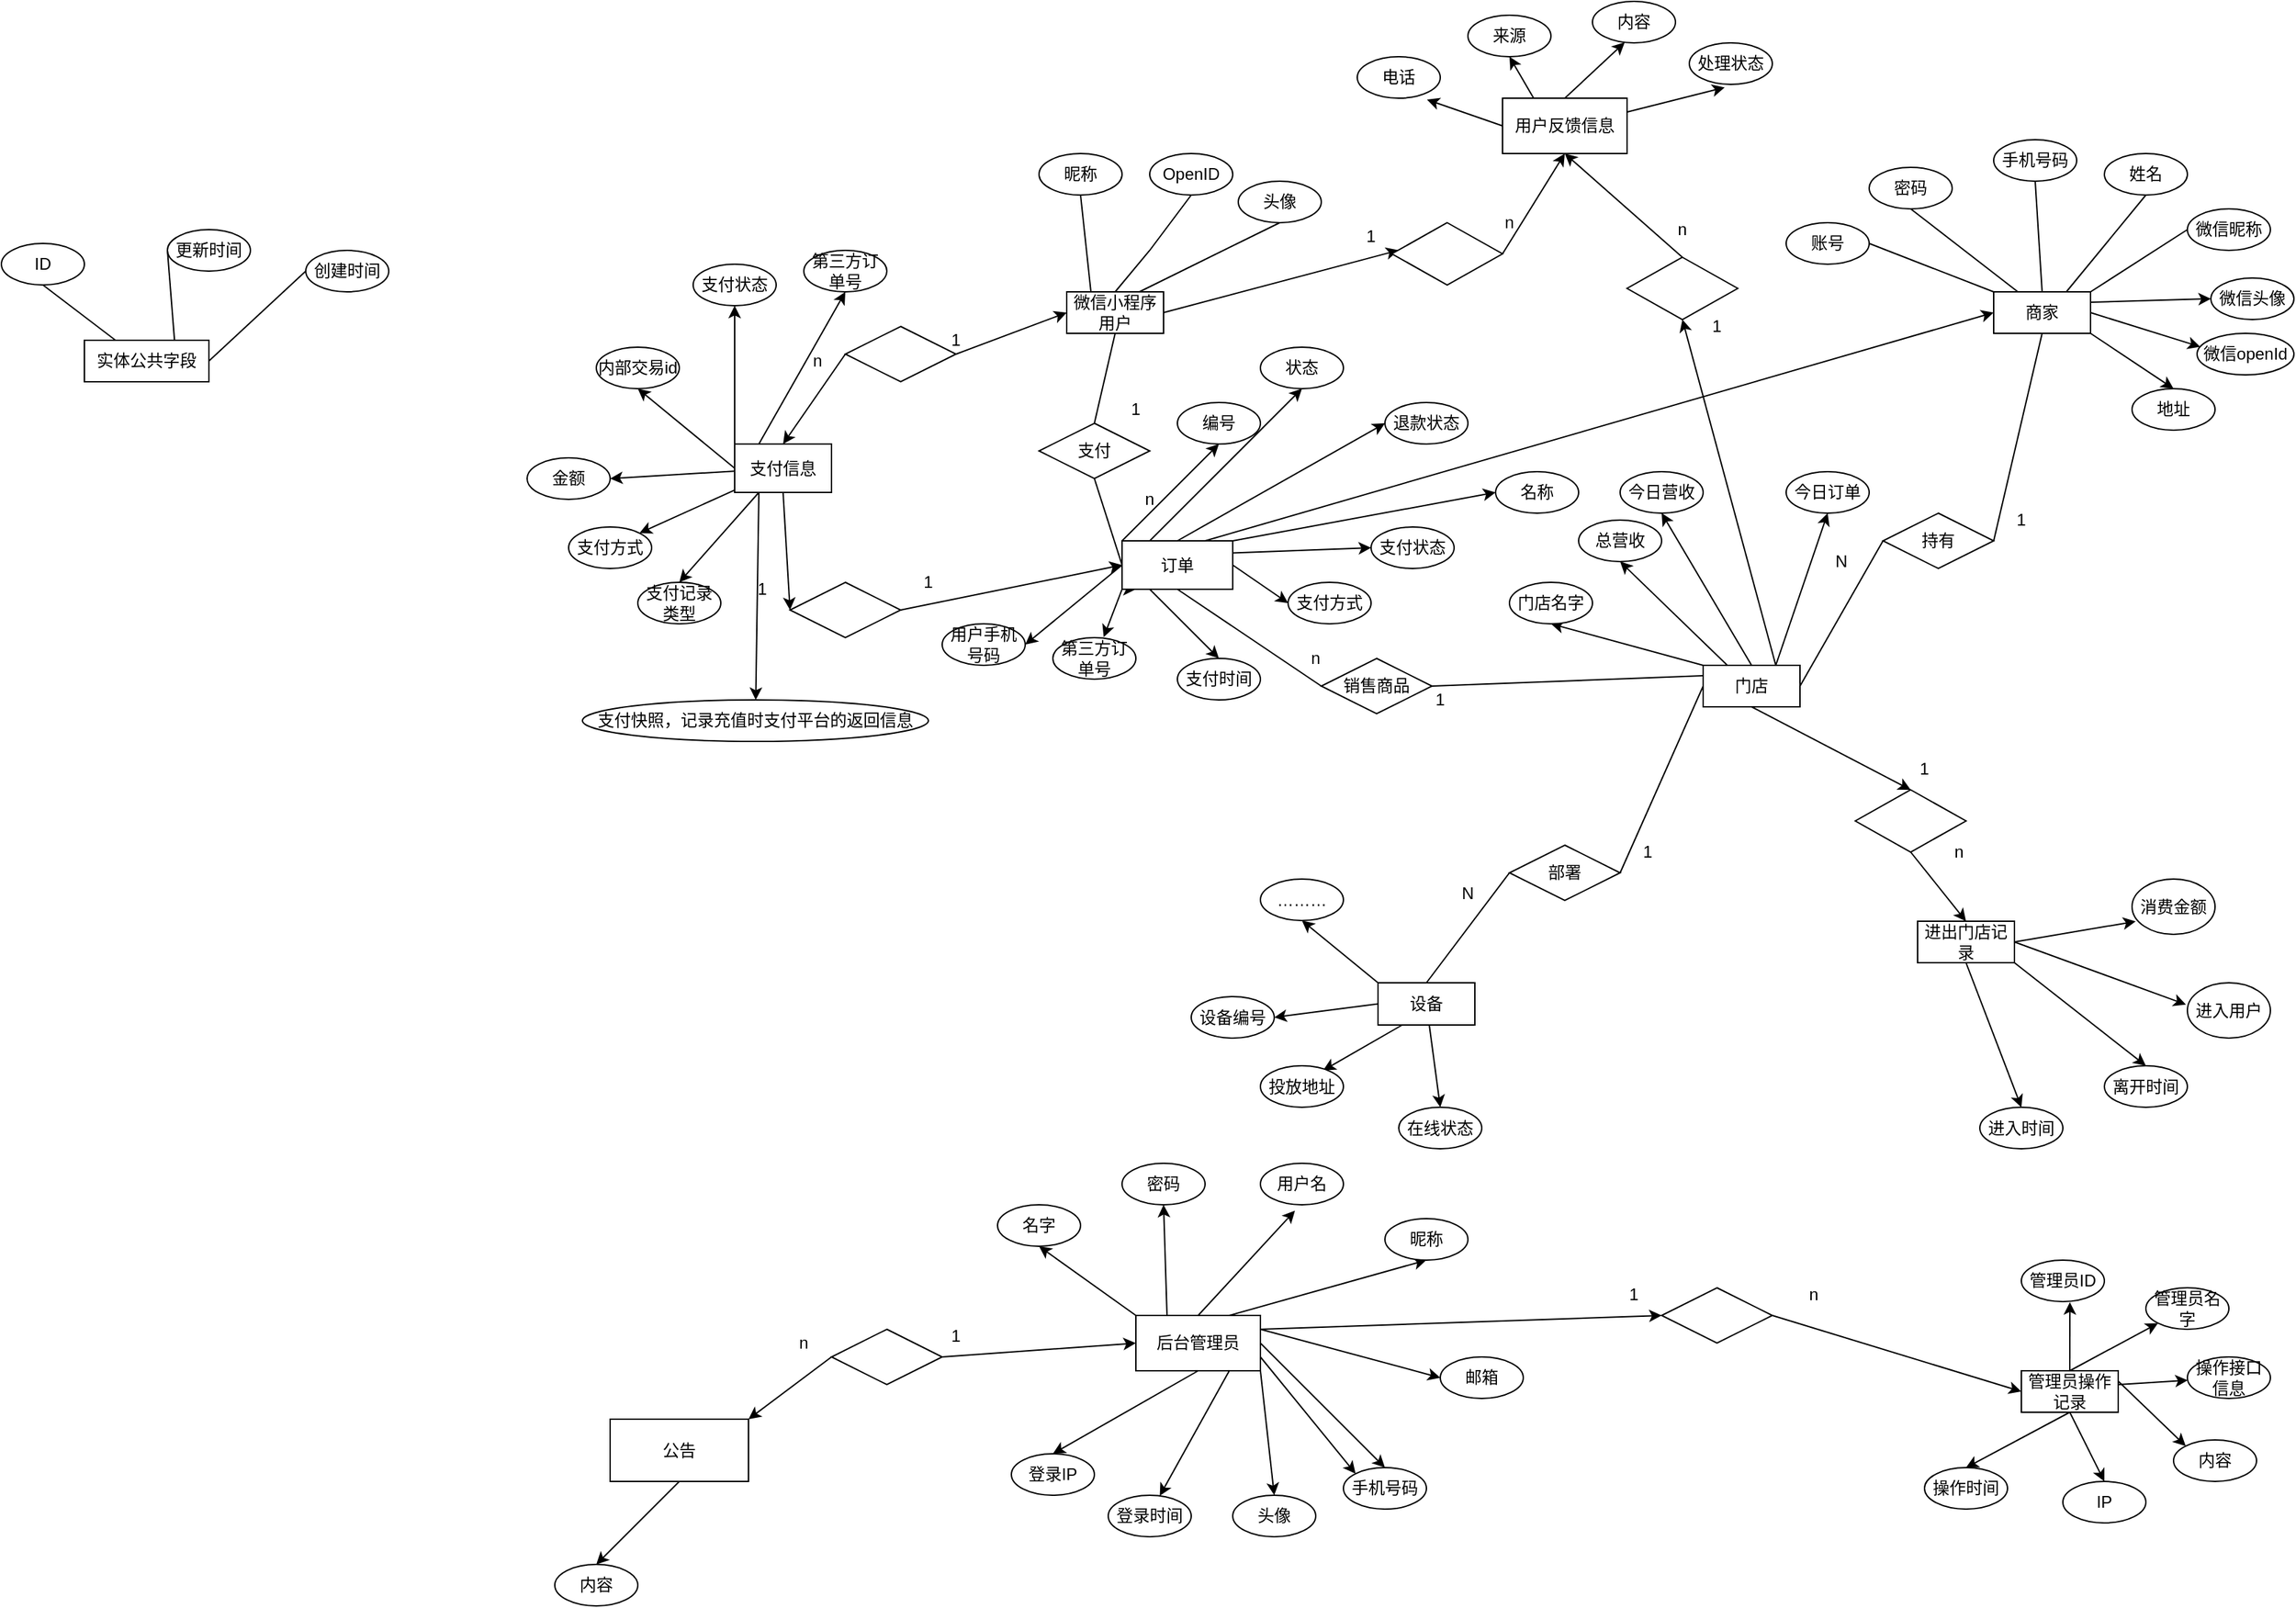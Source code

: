 <mxfile version="20.8.16" type="github">
  <diagram name="第 1 页" id="A3p9L7lCMfjLEqMclQ3G">
    <mxGraphModel dx="2345" dy="1843" grid="1" gridSize="10" guides="1" tooltips="1" connect="1" arrows="1" fold="1" page="1" pageScale="1" pageWidth="827" pageHeight="1169" math="0" shadow="0">
      <root>
        <mxCell id="0" />
        <mxCell id="1" parent="0" />
        <mxCell id="B8yuCN5iTN1aVtVMiVQH-227" style="edgeStyle=none;rounded=0;orthogonalLoop=1;jettySize=auto;html=1;exitX=1;exitY=0.5;exitDx=0;exitDy=0;entryX=0.061;entryY=0.443;entryDx=0;entryDy=0;entryPerimeter=0;" edge="1" parent="1" source="B8yuCN5iTN1aVtVMiVQH-1" target="B8yuCN5iTN1aVtVMiVQH-226">
          <mxGeometry relative="1" as="geometry" />
        </mxCell>
        <mxCell id="B8yuCN5iTN1aVtVMiVQH-1" value="微信小程序用户" style="rounded=0;whiteSpace=wrap;html=1;" vertex="1" parent="1">
          <mxGeometry y="130" width="70" height="30" as="geometry" />
        </mxCell>
        <mxCell id="B8yuCN5iTN1aVtVMiVQH-80" style="edgeStyle=none;rounded=0;orthogonalLoop=1;jettySize=auto;html=1;exitX=1;exitY=0.25;exitDx=0;exitDy=0;entryX=0;entryY=0.5;entryDx=0;entryDy=0;" edge="1" parent="1" source="B8yuCN5iTN1aVtVMiVQH-3" target="B8yuCN5iTN1aVtVMiVQH-75">
          <mxGeometry relative="1" as="geometry" />
        </mxCell>
        <mxCell id="B8yuCN5iTN1aVtVMiVQH-81" style="edgeStyle=none;rounded=0;orthogonalLoop=1;jettySize=auto;html=1;exitX=1;exitY=0.5;exitDx=0;exitDy=0;entryX=0.033;entryY=0.323;entryDx=0;entryDy=0;entryPerimeter=0;" edge="1" parent="1" source="B8yuCN5iTN1aVtVMiVQH-3" target="B8yuCN5iTN1aVtVMiVQH-76">
          <mxGeometry relative="1" as="geometry" />
        </mxCell>
        <mxCell id="B8yuCN5iTN1aVtVMiVQH-82" style="edgeStyle=none;rounded=0;orthogonalLoop=1;jettySize=auto;html=1;exitX=1;exitY=1;exitDx=0;exitDy=0;entryX=0.5;entryY=0;entryDx=0;entryDy=0;" edge="1" parent="1" source="B8yuCN5iTN1aVtVMiVQH-3" target="B8yuCN5iTN1aVtVMiVQH-77">
          <mxGeometry relative="1" as="geometry" />
        </mxCell>
        <mxCell id="B8yuCN5iTN1aVtVMiVQH-3" value="商家" style="rounded=0;whiteSpace=wrap;html=1;" vertex="1" parent="1">
          <mxGeometry x="670" y="130" width="70" height="30" as="geometry" />
        </mxCell>
        <mxCell id="B8yuCN5iTN1aVtVMiVQH-83" style="edgeStyle=none;rounded=0;orthogonalLoop=1;jettySize=auto;html=1;exitX=0;exitY=0;exitDx=0;exitDy=0;entryX=0.5;entryY=1;entryDx=0;entryDy=0;" edge="1" parent="1" source="B8yuCN5iTN1aVtVMiVQH-4" target="B8yuCN5iTN1aVtVMiVQH-84">
          <mxGeometry relative="1" as="geometry">
            <mxPoint x="370" y="370" as="targetPoint" />
          </mxGeometry>
        </mxCell>
        <mxCell id="B8yuCN5iTN1aVtVMiVQH-85" style="edgeStyle=none;rounded=0;orthogonalLoop=1;jettySize=auto;html=1;exitX=0.25;exitY=0;exitDx=0;exitDy=0;entryX=0.5;entryY=1;entryDx=0;entryDy=0;" edge="1" parent="1" source="B8yuCN5iTN1aVtVMiVQH-4" target="B8yuCN5iTN1aVtVMiVQH-86">
          <mxGeometry relative="1" as="geometry">
            <mxPoint x="430" y="340" as="targetPoint" />
          </mxGeometry>
        </mxCell>
        <mxCell id="B8yuCN5iTN1aVtVMiVQH-88" style="edgeStyle=none;rounded=0;orthogonalLoop=1;jettySize=auto;html=1;exitX=0.5;exitY=0;exitDx=0;exitDy=0;entryX=0.5;entryY=1;entryDx=0;entryDy=0;" edge="1" parent="1" source="B8yuCN5iTN1aVtVMiVQH-4" target="B8yuCN5iTN1aVtVMiVQH-87">
          <mxGeometry relative="1" as="geometry" />
        </mxCell>
        <mxCell id="B8yuCN5iTN1aVtVMiVQH-90" style="edgeStyle=none;rounded=0;orthogonalLoop=1;jettySize=auto;html=1;exitX=0.75;exitY=0;exitDx=0;exitDy=0;entryX=0.5;entryY=1;entryDx=0;entryDy=0;" edge="1" parent="1" source="B8yuCN5iTN1aVtVMiVQH-4" target="B8yuCN5iTN1aVtVMiVQH-89">
          <mxGeometry relative="1" as="geometry" />
        </mxCell>
        <mxCell id="B8yuCN5iTN1aVtVMiVQH-215" style="edgeStyle=none;rounded=0;orthogonalLoop=1;jettySize=auto;html=1;exitX=0.5;exitY=1;exitDx=0;exitDy=0;entryX=0.5;entryY=0;entryDx=0;entryDy=0;" edge="1" parent="1" source="B8yuCN5iTN1aVtVMiVQH-4" target="B8yuCN5iTN1aVtVMiVQH-214">
          <mxGeometry relative="1" as="geometry" />
        </mxCell>
        <mxCell id="B8yuCN5iTN1aVtVMiVQH-231" style="edgeStyle=none;rounded=0;orthogonalLoop=1;jettySize=auto;html=1;exitX=0.75;exitY=0;exitDx=0;exitDy=0;entryX=0.5;entryY=1;entryDx=0;entryDy=0;" edge="1" parent="1" source="B8yuCN5iTN1aVtVMiVQH-4" target="B8yuCN5iTN1aVtVMiVQH-230">
          <mxGeometry relative="1" as="geometry" />
        </mxCell>
        <mxCell id="B8yuCN5iTN1aVtVMiVQH-4" value="门店" style="rounded=0;whiteSpace=wrap;html=1;" vertex="1" parent="1">
          <mxGeometry x="460" y="400" width="70" height="30" as="geometry" />
        </mxCell>
        <mxCell id="B8yuCN5iTN1aVtVMiVQH-7" value="持有" style="rhombus;whiteSpace=wrap;html=1;" vertex="1" parent="1">
          <mxGeometry x="590" y="290" width="80" height="40" as="geometry" />
        </mxCell>
        <mxCell id="B8yuCN5iTN1aVtVMiVQH-20" value="" style="endArrow=none;html=1;rounded=0;entryX=0.5;entryY=1;entryDx=0;entryDy=0;exitX=1;exitY=0.5;exitDx=0;exitDy=0;" edge="1" parent="1" source="B8yuCN5iTN1aVtVMiVQH-7" target="B8yuCN5iTN1aVtVMiVQH-3">
          <mxGeometry width="50" height="50" relative="1" as="geometry">
            <mxPoint x="380" y="230" as="sourcePoint" />
            <mxPoint x="430" y="180" as="targetPoint" />
          </mxGeometry>
        </mxCell>
        <mxCell id="B8yuCN5iTN1aVtVMiVQH-21" value="" style="endArrow=none;html=1;rounded=0;entryX=0;entryY=0.5;entryDx=0;entryDy=0;exitX=1;exitY=0.5;exitDx=0;exitDy=0;" edge="1" parent="1" source="B8yuCN5iTN1aVtVMiVQH-4" target="B8yuCN5iTN1aVtVMiVQH-7">
          <mxGeometry width="50" height="50" relative="1" as="geometry">
            <mxPoint x="380" y="440" as="sourcePoint" />
            <mxPoint x="430" y="390" as="targetPoint" />
          </mxGeometry>
        </mxCell>
        <mxCell id="B8yuCN5iTN1aVtVMiVQH-22" value="1" style="text;html=1;strokeColor=none;fillColor=none;align=center;verticalAlign=middle;whiteSpace=wrap;rounded=0;" vertex="1" parent="1">
          <mxGeometry x="670" y="280" width="40" height="30" as="geometry" />
        </mxCell>
        <mxCell id="B8yuCN5iTN1aVtVMiVQH-23" value="N" style="text;html=1;strokeColor=none;fillColor=none;align=center;verticalAlign=middle;whiteSpace=wrap;rounded=0;" vertex="1" parent="1">
          <mxGeometry x="530" y="310" width="60" height="30" as="geometry" />
        </mxCell>
        <mxCell id="B8yuCN5iTN1aVtVMiVQH-98" style="edgeStyle=none;rounded=0;orthogonalLoop=1;jettySize=auto;html=1;exitX=0;exitY=0;exitDx=0;exitDy=0;entryX=0.5;entryY=1;entryDx=0;entryDy=0;" edge="1" parent="1" source="B8yuCN5iTN1aVtVMiVQH-25" target="B8yuCN5iTN1aVtVMiVQH-99">
          <mxGeometry relative="1" as="geometry">
            <mxPoint x="170.0" y="580" as="targetPoint" />
          </mxGeometry>
        </mxCell>
        <mxCell id="B8yuCN5iTN1aVtVMiVQH-257" style="edgeStyle=none;rounded=0;orthogonalLoop=1;jettySize=auto;html=1;exitX=0;exitY=0.5;exitDx=0;exitDy=0;entryX=1;entryY=0.5;entryDx=0;entryDy=0;" edge="1" parent="1" source="B8yuCN5iTN1aVtVMiVQH-25" target="B8yuCN5iTN1aVtVMiVQH-254">
          <mxGeometry relative="1" as="geometry" />
        </mxCell>
        <mxCell id="B8yuCN5iTN1aVtVMiVQH-258" style="edgeStyle=none;rounded=0;orthogonalLoop=1;jettySize=auto;html=1;exitX=0.25;exitY=1;exitDx=0;exitDy=0;entryX=0.756;entryY=0.111;entryDx=0;entryDy=0;entryPerimeter=0;" edge="1" parent="1" source="B8yuCN5iTN1aVtVMiVQH-25" target="B8yuCN5iTN1aVtVMiVQH-255">
          <mxGeometry relative="1" as="geometry" />
        </mxCell>
        <mxCell id="B8yuCN5iTN1aVtVMiVQH-259" style="edgeStyle=none;rounded=0;orthogonalLoop=1;jettySize=auto;html=1;entryX=0.5;entryY=0;entryDx=0;entryDy=0;" edge="1" parent="1" source="B8yuCN5iTN1aVtVMiVQH-25" target="B8yuCN5iTN1aVtVMiVQH-256">
          <mxGeometry relative="1" as="geometry" />
        </mxCell>
        <mxCell id="B8yuCN5iTN1aVtVMiVQH-25" value="设备" style="rounded=0;whiteSpace=wrap;html=1;" vertex="1" parent="1">
          <mxGeometry x="225" y="629.5" width="70" height="30.5" as="geometry" />
        </mxCell>
        <mxCell id="B8yuCN5iTN1aVtVMiVQH-26" value="" style="endArrow=none;html=1;rounded=0;exitX=0.5;exitY=0;exitDx=0;exitDy=0;entryX=0;entryY=0.5;entryDx=0;entryDy=0;" edge="1" parent="1" source="B8yuCN5iTN1aVtVMiVQH-25" target="B8yuCN5iTN1aVtVMiVQH-27">
          <mxGeometry width="50" height="50" relative="1" as="geometry">
            <mxPoint x="450" y="540" as="sourcePoint" />
            <mxPoint x="390" y="530" as="targetPoint" />
          </mxGeometry>
        </mxCell>
        <mxCell id="B8yuCN5iTN1aVtVMiVQH-27" value="部署" style="rhombus;whiteSpace=wrap;html=1;" vertex="1" parent="1">
          <mxGeometry x="320" y="530" width="80" height="40" as="geometry" />
        </mxCell>
        <mxCell id="B8yuCN5iTN1aVtVMiVQH-29" value="" style="endArrow=none;html=1;rounded=0;entryX=0;entryY=0.5;entryDx=0;entryDy=0;exitX=1;exitY=0.5;exitDx=0;exitDy=0;" edge="1" parent="1" source="B8yuCN5iTN1aVtVMiVQH-27" target="B8yuCN5iTN1aVtVMiVQH-4">
          <mxGeometry width="50" height="50" relative="1" as="geometry">
            <mxPoint x="500" y="550" as="sourcePoint" />
            <mxPoint x="500" y="490" as="targetPoint" />
          </mxGeometry>
        </mxCell>
        <mxCell id="B8yuCN5iTN1aVtVMiVQH-30" value="1" style="text;html=1;strokeColor=none;fillColor=none;align=center;verticalAlign=middle;whiteSpace=wrap;rounded=0;" vertex="1" parent="1">
          <mxGeometry x="390" y="520" width="60" height="30" as="geometry" />
        </mxCell>
        <mxCell id="B8yuCN5iTN1aVtVMiVQH-31" value="N" style="text;html=1;strokeColor=none;fillColor=none;align=center;verticalAlign=middle;whiteSpace=wrap;rounded=0;" vertex="1" parent="1">
          <mxGeometry x="260" y="550" width="60" height="30" as="geometry" />
        </mxCell>
        <mxCell id="B8yuCN5iTN1aVtVMiVQH-32" value="ID" style="ellipse;whiteSpace=wrap;html=1;" vertex="1" parent="1">
          <mxGeometry x="-770" y="95" width="60" height="30" as="geometry" />
        </mxCell>
        <mxCell id="B8yuCN5iTN1aVtVMiVQH-33" style="edgeStyle=none;rounded=0;orthogonalLoop=1;jettySize=auto;html=1;entryX=0.5;entryY=1;entryDx=0;entryDy=0;" edge="1" parent="1" source="B8yuCN5iTN1aVtVMiVQH-32" target="B8yuCN5iTN1aVtVMiVQH-32">
          <mxGeometry relative="1" as="geometry" />
        </mxCell>
        <mxCell id="B8yuCN5iTN1aVtVMiVQH-34" value="" style="endArrow=none;html=1;rounded=0;exitX=0.5;exitY=1;exitDx=0;exitDy=0;entryX=0.25;entryY=0;entryDx=0;entryDy=0;" edge="1" parent="1" source="B8yuCN5iTN1aVtVMiVQH-32" target="B8yuCN5iTN1aVtVMiVQH-78">
          <mxGeometry width="50" height="50" relative="1" as="geometry">
            <mxPoint x="-20" y="185" as="sourcePoint" />
            <mxPoint x="30" y="135" as="targetPoint" />
          </mxGeometry>
        </mxCell>
        <mxCell id="B8yuCN5iTN1aVtVMiVQH-35" value="昵称" style="ellipse;whiteSpace=wrap;html=1;" vertex="1" parent="1">
          <mxGeometry x="-20" y="30" width="60" height="30" as="geometry" />
        </mxCell>
        <mxCell id="B8yuCN5iTN1aVtVMiVQH-36" value="" style="endArrow=none;html=1;rounded=0;exitX=0.25;exitY=0;exitDx=0;exitDy=0;" edge="1" parent="1" source="B8yuCN5iTN1aVtVMiVQH-1">
          <mxGeometry width="50" height="50" relative="1" as="geometry">
            <mxPoint x="-40" y="110" as="sourcePoint" />
            <mxPoint x="10" y="60" as="targetPoint" />
          </mxGeometry>
        </mxCell>
        <mxCell id="B8yuCN5iTN1aVtVMiVQH-37" value="OpenID" style="ellipse;whiteSpace=wrap;html=1;" vertex="1" parent="1">
          <mxGeometry x="60" y="30" width="60" height="30" as="geometry" />
        </mxCell>
        <mxCell id="B8yuCN5iTN1aVtVMiVQH-39" value="" style="endArrow=none;html=1;rounded=0;exitX=0.5;exitY=0;exitDx=0;exitDy=0;entryX=0.5;entryY=1;entryDx=0;entryDy=0;" edge="1" parent="1" source="B8yuCN5iTN1aVtVMiVQH-1" target="B8yuCN5iTN1aVtVMiVQH-37">
          <mxGeometry width="50" height="50" relative="1" as="geometry">
            <mxPoint x="37.5" y="150" as="sourcePoint" />
            <mxPoint x="30" y="80" as="targetPoint" />
            <Array as="points">
              <mxPoint x="60" y="100" />
            </Array>
          </mxGeometry>
        </mxCell>
        <mxCell id="B8yuCN5iTN1aVtVMiVQH-41" value="头像" style="ellipse;whiteSpace=wrap;html=1;" vertex="1" parent="1">
          <mxGeometry x="124" y="50" width="60" height="30" as="geometry" />
        </mxCell>
        <mxCell id="B8yuCN5iTN1aVtVMiVQH-42" value="" style="endArrow=none;html=1;rounded=0;exitX=0.75;exitY=0;exitDx=0;exitDy=0;entryX=0.5;entryY=1;entryDx=0;entryDy=0;" edge="1" parent="1" source="B8yuCN5iTN1aVtVMiVQH-1" target="B8yuCN5iTN1aVtVMiVQH-41">
          <mxGeometry width="50" height="50" relative="1" as="geometry">
            <mxPoint x="220" y="130" as="sourcePoint" />
            <mxPoint x="270" y="80" as="targetPoint" />
          </mxGeometry>
        </mxCell>
        <mxCell id="B8yuCN5iTN1aVtVMiVQH-45" value="创建时间" style="ellipse;whiteSpace=wrap;html=1;" vertex="1" parent="1">
          <mxGeometry x="-550" y="100" width="60" height="30" as="geometry" />
        </mxCell>
        <mxCell id="B8yuCN5iTN1aVtVMiVQH-46" value="" style="endArrow=none;html=1;rounded=0;exitX=1;exitY=0.5;exitDx=0;exitDy=0;entryX=0;entryY=0.5;entryDx=0;entryDy=0;" edge="1" parent="1" source="B8yuCN5iTN1aVtVMiVQH-78" target="B8yuCN5iTN1aVtVMiVQH-45">
          <mxGeometry width="50" height="50" relative="1" as="geometry">
            <mxPoint x="250" y="70" as="sourcePoint" />
            <mxPoint x="300" y="20" as="targetPoint" />
          </mxGeometry>
        </mxCell>
        <mxCell id="B8yuCN5iTN1aVtVMiVQH-48" value="更新时间" style="ellipse;whiteSpace=wrap;html=1;" vertex="1" parent="1">
          <mxGeometry x="-650" y="85" width="60" height="30" as="geometry" />
        </mxCell>
        <mxCell id="B8yuCN5iTN1aVtVMiVQH-49" value="" style="endArrow=none;html=1;rounded=0;exitX=0;exitY=0.5;exitDx=0;exitDy=0;entryX=0.75;entryY=1;entryDx=0;entryDy=0;" edge="1" parent="1" source="B8yuCN5iTN1aVtVMiVQH-48" target="B8yuCN5iTN1aVtVMiVQH-78">
          <mxGeometry width="50" height="50" relative="1" as="geometry">
            <mxPoint x="-230" y="215" as="sourcePoint" />
            <mxPoint x="-180" y="165" as="targetPoint" />
          </mxGeometry>
        </mxCell>
        <mxCell id="B8yuCN5iTN1aVtVMiVQH-61" value="账号" style="ellipse;whiteSpace=wrap;html=1;" vertex="1" parent="1">
          <mxGeometry x="520" y="80" width="60" height="30" as="geometry" />
        </mxCell>
        <mxCell id="B8yuCN5iTN1aVtVMiVQH-63" value="" style="endArrow=none;html=1;rounded=0;exitX=1;exitY=0.5;exitDx=0;exitDy=0;entryX=0;entryY=0;entryDx=0;entryDy=0;" edge="1" parent="1" source="B8yuCN5iTN1aVtVMiVQH-61" target="B8yuCN5iTN1aVtVMiVQH-3">
          <mxGeometry width="50" height="50" relative="1" as="geometry">
            <mxPoint x="600" y="100" as="sourcePoint" />
            <mxPoint x="650" y="50" as="targetPoint" />
          </mxGeometry>
        </mxCell>
        <mxCell id="B8yuCN5iTN1aVtVMiVQH-64" value="密码" style="ellipse;whiteSpace=wrap;html=1;" vertex="1" parent="1">
          <mxGeometry x="580" y="40" width="60" height="30" as="geometry" />
        </mxCell>
        <mxCell id="B8yuCN5iTN1aVtVMiVQH-65" value="" style="endArrow=none;html=1;rounded=0;entryX=0.25;entryY=0;entryDx=0;entryDy=0;exitX=0.5;exitY=1;exitDx=0;exitDy=0;" edge="1" parent="1" source="B8yuCN5iTN1aVtVMiVQH-64" target="B8yuCN5iTN1aVtVMiVQH-3">
          <mxGeometry width="50" height="50" relative="1" as="geometry">
            <mxPoint x="630" y="80" as="sourcePoint" />
            <mxPoint x="680" y="20" as="targetPoint" />
          </mxGeometry>
        </mxCell>
        <mxCell id="B8yuCN5iTN1aVtVMiVQH-70" value="手机号码" style="ellipse;whiteSpace=wrap;html=1;" vertex="1" parent="1">
          <mxGeometry x="670" y="20" width="60" height="30" as="geometry" />
        </mxCell>
        <mxCell id="B8yuCN5iTN1aVtVMiVQH-71" value="" style="endArrow=none;html=1;rounded=0;exitX=0.5;exitY=0;exitDx=0;exitDy=0;entryX=0.5;entryY=1;entryDx=0;entryDy=0;" edge="1" parent="1" source="B8yuCN5iTN1aVtVMiVQH-3" target="B8yuCN5iTN1aVtVMiVQH-70">
          <mxGeometry width="50" height="50" relative="1" as="geometry">
            <mxPoint x="650" y="100" as="sourcePoint" />
            <mxPoint x="680" y="60" as="targetPoint" />
          </mxGeometry>
        </mxCell>
        <mxCell id="B8yuCN5iTN1aVtVMiVQH-72" value="姓名" style="ellipse;whiteSpace=wrap;html=1;" vertex="1" parent="1">
          <mxGeometry x="750" y="30" width="60" height="30" as="geometry" />
        </mxCell>
        <mxCell id="B8yuCN5iTN1aVtVMiVQH-73" value="" style="endArrow=none;html=1;rounded=0;exitX=0.75;exitY=0;exitDx=0;exitDy=0;entryX=0.5;entryY=1;entryDx=0;entryDy=0;" edge="1" parent="1" source="B8yuCN5iTN1aVtVMiVQH-3" target="B8yuCN5iTN1aVtVMiVQH-72">
          <mxGeometry width="50" height="50" relative="1" as="geometry">
            <mxPoint x="760" y="140" as="sourcePoint" />
            <mxPoint x="810" y="90" as="targetPoint" />
          </mxGeometry>
        </mxCell>
        <mxCell id="B8yuCN5iTN1aVtVMiVQH-74" value="微信昵称" style="ellipse;whiteSpace=wrap;html=1;" vertex="1" parent="1">
          <mxGeometry x="810" y="70" width="60" height="30" as="geometry" />
        </mxCell>
        <mxCell id="B8yuCN5iTN1aVtVMiVQH-75" value="微信头像" style="ellipse;whiteSpace=wrap;html=1;" vertex="1" parent="1">
          <mxGeometry x="827" y="120" width="60" height="30" as="geometry" />
        </mxCell>
        <mxCell id="B8yuCN5iTN1aVtVMiVQH-76" value="微信openId" style="ellipse;whiteSpace=wrap;html=1;" vertex="1" parent="1">
          <mxGeometry x="817" y="160" width="70" height="30" as="geometry" />
        </mxCell>
        <mxCell id="B8yuCN5iTN1aVtVMiVQH-77" value="地址" style="ellipse;whiteSpace=wrap;html=1;" vertex="1" parent="1">
          <mxGeometry x="770" y="200" width="60" height="30" as="geometry" />
        </mxCell>
        <mxCell id="B8yuCN5iTN1aVtVMiVQH-78" value="实体公共字段" style="rounded=0;whiteSpace=wrap;html=1;" vertex="1" parent="1">
          <mxGeometry x="-710" y="165" width="90" height="30" as="geometry" />
        </mxCell>
        <mxCell id="B8yuCN5iTN1aVtVMiVQH-79" value="" style="endArrow=none;html=1;rounded=0;exitX=1;exitY=0;exitDx=0;exitDy=0;entryX=0;entryY=0.5;entryDx=0;entryDy=0;" edge="1" parent="1" source="B8yuCN5iTN1aVtVMiVQH-3" target="B8yuCN5iTN1aVtVMiVQH-74">
          <mxGeometry width="50" height="50" relative="1" as="geometry">
            <mxPoint x="760" y="160" as="sourcePoint" />
            <mxPoint x="810" y="110" as="targetPoint" />
          </mxGeometry>
        </mxCell>
        <mxCell id="B8yuCN5iTN1aVtVMiVQH-84" value="门店名字" style="ellipse;whiteSpace=wrap;html=1;" vertex="1" parent="1">
          <mxGeometry x="320" y="340" width="60" height="30" as="geometry" />
        </mxCell>
        <mxCell id="B8yuCN5iTN1aVtVMiVQH-86" value="总营收" style="ellipse;whiteSpace=wrap;html=1;" vertex="1" parent="1">
          <mxGeometry x="370" y="295" width="60" height="30" as="geometry" />
        </mxCell>
        <mxCell id="B8yuCN5iTN1aVtVMiVQH-87" value="今日营收" style="ellipse;whiteSpace=wrap;html=1;" vertex="1" parent="1">
          <mxGeometry x="400" y="260" width="60" height="30" as="geometry" />
        </mxCell>
        <mxCell id="B8yuCN5iTN1aVtVMiVQH-89" value="今日订单" style="ellipse;whiteSpace=wrap;html=1;" vertex="1" parent="1">
          <mxGeometry x="520" y="260" width="60" height="30" as="geometry" />
        </mxCell>
        <mxCell id="B8yuCN5iTN1aVtVMiVQH-99" value="………" style="ellipse;whiteSpace=wrap;html=1;" vertex="1" parent="1">
          <mxGeometry x="140" y="554.5" width="60" height="30" as="geometry" />
        </mxCell>
        <mxCell id="B8yuCN5iTN1aVtVMiVQH-105" style="edgeStyle=none;rounded=0;orthogonalLoop=1;jettySize=auto;html=1;exitX=0.25;exitY=0;exitDx=0;exitDy=0;entryX=0.5;entryY=1;entryDx=0;entryDy=0;" edge="1" parent="1" source="B8yuCN5iTN1aVtVMiVQH-100" target="B8yuCN5iTN1aVtVMiVQH-104">
          <mxGeometry relative="1" as="geometry" />
        </mxCell>
        <mxCell id="B8yuCN5iTN1aVtVMiVQH-106" style="edgeStyle=none;rounded=0;orthogonalLoop=1;jettySize=auto;html=1;exitX=0.5;exitY=0;exitDx=0;exitDy=0;entryX=0.416;entryY=1.141;entryDx=0;entryDy=0;entryPerimeter=0;" edge="1" parent="1" source="B8yuCN5iTN1aVtVMiVQH-100" target="B8yuCN5iTN1aVtVMiVQH-101">
          <mxGeometry relative="1" as="geometry" />
        </mxCell>
        <mxCell id="B8yuCN5iTN1aVtVMiVQH-107" style="edgeStyle=none;rounded=0;orthogonalLoop=1;jettySize=auto;html=1;exitX=0.75;exitY=0;exitDx=0;exitDy=0;entryX=0.5;entryY=1;entryDx=0;entryDy=0;" edge="1" parent="1" source="B8yuCN5iTN1aVtVMiVQH-100" target="B8yuCN5iTN1aVtVMiVQH-102">
          <mxGeometry relative="1" as="geometry" />
        </mxCell>
        <mxCell id="B8yuCN5iTN1aVtVMiVQH-109" style="edgeStyle=none;rounded=0;orthogonalLoop=1;jettySize=auto;html=1;exitX=1;exitY=0.25;exitDx=0;exitDy=0;entryX=0;entryY=0.5;entryDx=0;entryDy=0;" edge="1" parent="1" source="B8yuCN5iTN1aVtVMiVQH-100" target="B8yuCN5iTN1aVtVMiVQH-108">
          <mxGeometry relative="1" as="geometry" />
        </mxCell>
        <mxCell id="B8yuCN5iTN1aVtVMiVQH-115" style="edgeStyle=none;rounded=0;orthogonalLoop=1;jettySize=auto;html=1;exitX=1;exitY=0.5;exitDx=0;exitDy=0;entryX=0.5;entryY=0;entryDx=0;entryDy=0;" edge="1" parent="1" source="B8yuCN5iTN1aVtVMiVQH-100" target="B8yuCN5iTN1aVtVMiVQH-110">
          <mxGeometry relative="1" as="geometry" />
        </mxCell>
        <mxCell id="B8yuCN5iTN1aVtVMiVQH-116" style="edgeStyle=none;rounded=0;orthogonalLoop=1;jettySize=auto;html=1;exitX=1;exitY=0.75;exitDx=0;exitDy=0;entryX=0;entryY=0;entryDx=0;entryDy=0;" edge="1" parent="1" source="B8yuCN5iTN1aVtVMiVQH-100" target="B8yuCN5iTN1aVtVMiVQH-110">
          <mxGeometry relative="1" as="geometry" />
        </mxCell>
        <mxCell id="B8yuCN5iTN1aVtVMiVQH-117" style="edgeStyle=none;rounded=0;orthogonalLoop=1;jettySize=auto;html=1;exitX=1;exitY=1;exitDx=0;exitDy=0;entryX=0.5;entryY=0;entryDx=0;entryDy=0;" edge="1" parent="1" source="B8yuCN5iTN1aVtVMiVQH-100" target="B8yuCN5iTN1aVtVMiVQH-112">
          <mxGeometry relative="1" as="geometry" />
        </mxCell>
        <mxCell id="B8yuCN5iTN1aVtVMiVQH-118" style="edgeStyle=none;rounded=0;orthogonalLoop=1;jettySize=auto;html=1;exitX=0.75;exitY=1;exitDx=0;exitDy=0;entryX=0.621;entryY=0.014;entryDx=0;entryDy=0;entryPerimeter=0;" edge="1" parent="1" source="B8yuCN5iTN1aVtVMiVQH-100" target="B8yuCN5iTN1aVtVMiVQH-113">
          <mxGeometry relative="1" as="geometry" />
        </mxCell>
        <mxCell id="B8yuCN5iTN1aVtVMiVQH-119" style="edgeStyle=none;rounded=0;orthogonalLoop=1;jettySize=auto;html=1;exitX=0.5;exitY=1;exitDx=0;exitDy=0;entryX=0.5;entryY=0;entryDx=0;entryDy=0;" edge="1" parent="1" source="B8yuCN5iTN1aVtVMiVQH-100" target="B8yuCN5iTN1aVtVMiVQH-114">
          <mxGeometry relative="1" as="geometry" />
        </mxCell>
        <mxCell id="B8yuCN5iTN1aVtVMiVQH-122" style="edgeStyle=none;rounded=0;orthogonalLoop=1;jettySize=auto;html=1;exitX=0;exitY=0;exitDx=0;exitDy=0;entryX=0.5;entryY=1;entryDx=0;entryDy=0;" edge="1" parent="1" source="B8yuCN5iTN1aVtVMiVQH-100" target="B8yuCN5iTN1aVtVMiVQH-121">
          <mxGeometry relative="1" as="geometry" />
        </mxCell>
        <mxCell id="B8yuCN5iTN1aVtVMiVQH-220" style="edgeStyle=none;rounded=0;orthogonalLoop=1;jettySize=auto;html=1;exitX=1;exitY=0.25;exitDx=0;exitDy=0;entryX=0;entryY=0.5;entryDx=0;entryDy=0;" edge="1" parent="1" source="B8yuCN5iTN1aVtVMiVQH-100" target="B8yuCN5iTN1aVtVMiVQH-219">
          <mxGeometry relative="1" as="geometry" />
        </mxCell>
        <mxCell id="B8yuCN5iTN1aVtVMiVQH-100" value="后台管理员" style="rounded=0;whiteSpace=wrap;html=1;" vertex="1" parent="1">
          <mxGeometry x="50" y="870" width="90" height="40" as="geometry" />
        </mxCell>
        <mxCell id="B8yuCN5iTN1aVtVMiVQH-101" value="用户名" style="ellipse;whiteSpace=wrap;html=1;" vertex="1" parent="1">
          <mxGeometry x="140" y="760" width="60" height="30" as="geometry" />
        </mxCell>
        <mxCell id="B8yuCN5iTN1aVtVMiVQH-102" value="昵称" style="ellipse;whiteSpace=wrap;html=1;" vertex="1" parent="1">
          <mxGeometry x="230" y="800" width="60" height="30" as="geometry" />
        </mxCell>
        <mxCell id="B8yuCN5iTN1aVtVMiVQH-104" value="密码" style="ellipse;whiteSpace=wrap;html=1;" vertex="1" parent="1">
          <mxGeometry x="40" y="760" width="60" height="30" as="geometry" />
        </mxCell>
        <mxCell id="B8yuCN5iTN1aVtVMiVQH-108" value="邮箱" style="ellipse;whiteSpace=wrap;html=1;" vertex="1" parent="1">
          <mxGeometry x="270" y="900" width="60" height="30" as="geometry" />
        </mxCell>
        <mxCell id="B8yuCN5iTN1aVtVMiVQH-110" value="手机号码" style="ellipse;whiteSpace=wrap;html=1;" vertex="1" parent="1">
          <mxGeometry x="200" y="980" width="60" height="30" as="geometry" />
        </mxCell>
        <mxCell id="B8yuCN5iTN1aVtVMiVQH-112" value="头像" style="ellipse;whiteSpace=wrap;html=1;" vertex="1" parent="1">
          <mxGeometry x="120" y="1000" width="60" height="30" as="geometry" />
        </mxCell>
        <mxCell id="B8yuCN5iTN1aVtVMiVQH-113" value="登录时间" style="ellipse;whiteSpace=wrap;html=1;" vertex="1" parent="1">
          <mxGeometry x="30" y="1000" width="60" height="30" as="geometry" />
        </mxCell>
        <mxCell id="B8yuCN5iTN1aVtVMiVQH-114" value="登录IP" style="ellipse;whiteSpace=wrap;html=1;" vertex="1" parent="1">
          <mxGeometry x="-40" y="970" width="60" height="30" as="geometry" />
        </mxCell>
        <mxCell id="B8yuCN5iTN1aVtVMiVQH-121" value="名字" style="ellipse;whiteSpace=wrap;html=1;" vertex="1" parent="1">
          <mxGeometry x="-50" y="790" width="60" height="30" as="geometry" />
        </mxCell>
        <mxCell id="B8yuCN5iTN1aVtVMiVQH-148" style="edgeStyle=none;rounded=0;orthogonalLoop=1;jettySize=auto;html=1;exitX=0;exitY=0;exitDx=0;exitDy=0;entryX=0.5;entryY=1;entryDx=0;entryDy=0;" edge="1" parent="1" source="B8yuCN5iTN1aVtVMiVQH-123" target="B8yuCN5iTN1aVtVMiVQH-139">
          <mxGeometry relative="1" as="geometry" />
        </mxCell>
        <mxCell id="B8yuCN5iTN1aVtVMiVQH-149" style="edgeStyle=none;rounded=0;orthogonalLoop=1;jettySize=auto;html=1;exitX=0.25;exitY=0;exitDx=0;exitDy=0;entryX=0.5;entryY=1;entryDx=0;entryDy=0;" edge="1" parent="1" source="B8yuCN5iTN1aVtVMiVQH-123" target="B8yuCN5iTN1aVtVMiVQH-140">
          <mxGeometry relative="1" as="geometry" />
        </mxCell>
        <mxCell id="B8yuCN5iTN1aVtVMiVQH-150" style="edgeStyle=none;rounded=0;orthogonalLoop=1;jettySize=auto;html=1;exitX=0.5;exitY=0;exitDx=0;exitDy=0;entryX=0;entryY=0.5;entryDx=0;entryDy=0;" edge="1" parent="1" source="B8yuCN5iTN1aVtVMiVQH-123" target="B8yuCN5iTN1aVtVMiVQH-141">
          <mxGeometry relative="1" as="geometry" />
        </mxCell>
        <mxCell id="B8yuCN5iTN1aVtVMiVQH-151" style="edgeStyle=none;rounded=0;orthogonalLoop=1;jettySize=auto;html=1;exitX=1;exitY=0;exitDx=0;exitDy=0;entryX=0;entryY=0.5;entryDx=0;entryDy=0;" edge="1" parent="1" source="B8yuCN5iTN1aVtVMiVQH-123" target="B8yuCN5iTN1aVtVMiVQH-142">
          <mxGeometry relative="1" as="geometry" />
        </mxCell>
        <mxCell id="B8yuCN5iTN1aVtVMiVQH-152" style="edgeStyle=none;rounded=0;orthogonalLoop=1;jettySize=auto;html=1;exitX=1;exitY=0.25;exitDx=0;exitDy=0;entryX=0;entryY=0.5;entryDx=0;entryDy=0;" edge="1" parent="1" source="B8yuCN5iTN1aVtVMiVQH-123" target="B8yuCN5iTN1aVtVMiVQH-143">
          <mxGeometry relative="1" as="geometry" />
        </mxCell>
        <mxCell id="B8yuCN5iTN1aVtVMiVQH-153" style="edgeStyle=none;rounded=0;orthogonalLoop=1;jettySize=auto;html=1;exitX=1;exitY=0.5;exitDx=0;exitDy=0;entryX=0;entryY=0.5;entryDx=0;entryDy=0;" edge="1" parent="1" source="B8yuCN5iTN1aVtVMiVQH-123" target="B8yuCN5iTN1aVtVMiVQH-144">
          <mxGeometry relative="1" as="geometry" />
        </mxCell>
        <mxCell id="B8yuCN5iTN1aVtVMiVQH-154" style="edgeStyle=none;rounded=0;orthogonalLoop=1;jettySize=auto;html=1;exitX=0.25;exitY=1;exitDx=0;exitDy=0;entryX=0.5;entryY=0;entryDx=0;entryDy=0;" edge="1" parent="1" source="B8yuCN5iTN1aVtVMiVQH-123" target="B8yuCN5iTN1aVtVMiVQH-145">
          <mxGeometry relative="1" as="geometry" />
        </mxCell>
        <mxCell id="B8yuCN5iTN1aVtVMiVQH-155" style="edgeStyle=none;rounded=0;orthogonalLoop=1;jettySize=auto;html=1;exitX=0;exitY=1;exitDx=0;exitDy=0;" edge="1" parent="1" source="B8yuCN5iTN1aVtVMiVQH-123">
          <mxGeometry relative="1" as="geometry">
            <mxPoint x="49.897" y="345" as="targetPoint" />
          </mxGeometry>
        </mxCell>
        <mxCell id="B8yuCN5iTN1aVtVMiVQH-156" style="edgeStyle=none;rounded=0;orthogonalLoop=1;jettySize=auto;html=1;exitX=0;exitY=0.5;exitDx=0;exitDy=0;entryX=1;entryY=0.5;entryDx=0;entryDy=0;" edge="1" parent="1" source="B8yuCN5iTN1aVtVMiVQH-123" target="B8yuCN5iTN1aVtVMiVQH-147">
          <mxGeometry relative="1" as="geometry" />
        </mxCell>
        <mxCell id="B8yuCN5iTN1aVtVMiVQH-157" style="edgeStyle=none;rounded=0;orthogonalLoop=1;jettySize=auto;html=1;exitX=0;exitY=1;exitDx=0;exitDy=0;entryX=0.612;entryY=-0.013;entryDx=0;entryDy=0;entryPerimeter=0;" edge="1" parent="1" source="B8yuCN5iTN1aVtVMiVQH-123" target="B8yuCN5iTN1aVtVMiVQH-146">
          <mxGeometry relative="1" as="geometry" />
        </mxCell>
        <mxCell id="B8yuCN5iTN1aVtVMiVQH-158" style="edgeStyle=none;rounded=0;orthogonalLoop=1;jettySize=auto;html=1;exitX=0.75;exitY=0;exitDx=0;exitDy=0;entryX=0;entryY=0.5;entryDx=0;entryDy=0;" edge="1" parent="1" source="B8yuCN5iTN1aVtVMiVQH-123" target="B8yuCN5iTN1aVtVMiVQH-3">
          <mxGeometry relative="1" as="geometry" />
        </mxCell>
        <mxCell id="B8yuCN5iTN1aVtVMiVQH-123" value="订单" style="rounded=0;whiteSpace=wrap;html=1;" vertex="1" parent="1">
          <mxGeometry x="40" y="310" width="80" height="35" as="geometry" />
        </mxCell>
        <mxCell id="B8yuCN5iTN1aVtVMiVQH-124" value="支付" style="rhombus;whiteSpace=wrap;html=1;" vertex="1" parent="1">
          <mxGeometry x="-20" y="225" width="80" height="40" as="geometry" />
        </mxCell>
        <mxCell id="B8yuCN5iTN1aVtVMiVQH-125" value="" style="endArrow=none;html=1;rounded=0;entryX=0.5;entryY=1;entryDx=0;entryDy=0;exitX=0.5;exitY=0;exitDx=0;exitDy=0;" edge="1" parent="1" source="B8yuCN5iTN1aVtVMiVQH-124" target="B8yuCN5iTN1aVtVMiVQH-1">
          <mxGeometry width="50" height="50" relative="1" as="geometry">
            <mxPoint x="-20" y="220" as="sourcePoint" />
            <mxPoint x="30" y="170" as="targetPoint" />
          </mxGeometry>
        </mxCell>
        <mxCell id="B8yuCN5iTN1aVtVMiVQH-126" value="" style="endArrow=none;html=1;rounded=0;exitX=0.5;exitY=1;exitDx=0;exitDy=0;entryX=0;entryY=0.5;entryDx=0;entryDy=0;" edge="1" parent="1" source="B8yuCN5iTN1aVtVMiVQH-124" target="B8yuCN5iTN1aVtVMiVQH-123">
          <mxGeometry width="50" height="50" relative="1" as="geometry">
            <mxPoint x="140" y="280" as="sourcePoint" />
            <mxPoint x="190" y="230" as="targetPoint" />
          </mxGeometry>
        </mxCell>
        <mxCell id="B8yuCN5iTN1aVtVMiVQH-127" value="1" style="text;html=1;strokeColor=none;fillColor=none;align=center;verticalAlign=middle;whiteSpace=wrap;rounded=0;" vertex="1" parent="1">
          <mxGeometry x="20" y="200" width="60" height="30" as="geometry" />
        </mxCell>
        <mxCell id="B8yuCN5iTN1aVtVMiVQH-128" value="n" style="text;html=1;strokeColor=none;fillColor=none;align=center;verticalAlign=middle;whiteSpace=wrap;rounded=0;" vertex="1" parent="1">
          <mxGeometry x="30" y="265" width="60" height="30" as="geometry" />
        </mxCell>
        <mxCell id="B8yuCN5iTN1aVtVMiVQH-134" value="销售商品" style="rhombus;whiteSpace=wrap;html=1;" vertex="1" parent="1">
          <mxGeometry x="184" y="395" width="80" height="40" as="geometry" />
        </mxCell>
        <mxCell id="B8yuCN5iTN1aVtVMiVQH-135" value="" style="endArrow=none;html=1;rounded=0;entryX=0.5;entryY=1;entryDx=0;entryDy=0;exitX=0;exitY=0.5;exitDx=0;exitDy=0;" edge="1" parent="1" source="B8yuCN5iTN1aVtVMiVQH-134" target="B8yuCN5iTN1aVtVMiVQH-123">
          <mxGeometry width="50" height="50" relative="1" as="geometry">
            <mxPoint x="390" y="330" as="sourcePoint" />
            <mxPoint x="440" y="280" as="targetPoint" />
          </mxGeometry>
        </mxCell>
        <mxCell id="B8yuCN5iTN1aVtVMiVQH-136" value="" style="endArrow=none;html=1;rounded=0;entryX=1;entryY=0.5;entryDx=0;entryDy=0;exitX=0;exitY=0.25;exitDx=0;exitDy=0;" edge="1" parent="1" source="B8yuCN5iTN1aVtVMiVQH-4" target="B8yuCN5iTN1aVtVMiVQH-134">
          <mxGeometry width="50" height="50" relative="1" as="geometry">
            <mxPoint x="194" y="425" as="sourcePoint" />
            <mxPoint x="100.0" y="355" as="targetPoint" />
          </mxGeometry>
        </mxCell>
        <mxCell id="B8yuCN5iTN1aVtVMiVQH-137" value="1" style="text;html=1;strokeColor=none;fillColor=none;align=center;verticalAlign=middle;whiteSpace=wrap;rounded=0;" vertex="1" parent="1">
          <mxGeometry x="240" y="410" width="60" height="30" as="geometry" />
        </mxCell>
        <mxCell id="B8yuCN5iTN1aVtVMiVQH-138" value="n" style="text;html=1;strokeColor=none;fillColor=none;align=center;verticalAlign=middle;whiteSpace=wrap;rounded=0;" vertex="1" parent="1">
          <mxGeometry x="150" y="380" width="60" height="30" as="geometry" />
        </mxCell>
        <mxCell id="B8yuCN5iTN1aVtVMiVQH-139" value="编号" style="ellipse;whiteSpace=wrap;html=1;" vertex="1" parent="1">
          <mxGeometry x="80" y="210" width="60" height="30" as="geometry" />
        </mxCell>
        <mxCell id="B8yuCN5iTN1aVtVMiVQH-140" value="状态" style="ellipse;whiteSpace=wrap;html=1;" vertex="1" parent="1">
          <mxGeometry x="140" y="170" width="60" height="30" as="geometry" />
        </mxCell>
        <mxCell id="B8yuCN5iTN1aVtVMiVQH-141" value="退款状态" style="ellipse;whiteSpace=wrap;html=1;" vertex="1" parent="1">
          <mxGeometry x="230" y="210" width="60" height="30" as="geometry" />
        </mxCell>
        <mxCell id="B8yuCN5iTN1aVtVMiVQH-142" value="名称" style="ellipse;whiteSpace=wrap;html=1;" vertex="1" parent="1">
          <mxGeometry x="310" y="260" width="60" height="30" as="geometry" />
        </mxCell>
        <mxCell id="B8yuCN5iTN1aVtVMiVQH-143" value="支付状态" style="ellipse;whiteSpace=wrap;html=1;" vertex="1" parent="1">
          <mxGeometry x="220" y="300" width="60" height="30" as="geometry" />
        </mxCell>
        <mxCell id="B8yuCN5iTN1aVtVMiVQH-144" value="支付方式" style="ellipse;whiteSpace=wrap;html=1;" vertex="1" parent="1">
          <mxGeometry x="160" y="340" width="60" height="30" as="geometry" />
        </mxCell>
        <mxCell id="B8yuCN5iTN1aVtVMiVQH-145" value="支付时间" style="ellipse;whiteSpace=wrap;html=1;" vertex="1" parent="1">
          <mxGeometry x="80" y="395" width="60" height="30" as="geometry" />
        </mxCell>
        <mxCell id="B8yuCN5iTN1aVtVMiVQH-146" value="第三方订单号" style="ellipse;whiteSpace=wrap;html=1;" vertex="1" parent="1">
          <mxGeometry x="-10" y="380" width="60" height="30" as="geometry" />
        </mxCell>
        <mxCell id="B8yuCN5iTN1aVtVMiVQH-147" value="用户手机号码" style="ellipse;whiteSpace=wrap;html=1;" vertex="1" parent="1">
          <mxGeometry x="-90" y="370" width="60" height="30" as="geometry" />
        </mxCell>
        <mxCell id="B8yuCN5iTN1aVtVMiVQH-164" style="edgeStyle=none;rounded=0;orthogonalLoop=1;jettySize=auto;html=1;exitX=1;exitY=0.5;exitDx=0;exitDy=0;entryX=-0.017;entryY=0.394;entryDx=0;entryDy=0;entryPerimeter=0;" edge="1" parent="1" source="B8yuCN5iTN1aVtVMiVQH-159" target="B8yuCN5iTN1aVtVMiVQH-163">
          <mxGeometry relative="1" as="geometry" />
        </mxCell>
        <mxCell id="B8yuCN5iTN1aVtVMiVQH-165" style="edgeStyle=none;rounded=0;orthogonalLoop=1;jettySize=auto;html=1;exitX=1;exitY=1;exitDx=0;exitDy=0;entryX=0.5;entryY=0;entryDx=0;entryDy=0;" edge="1" parent="1" source="B8yuCN5iTN1aVtVMiVQH-159" target="B8yuCN5iTN1aVtVMiVQH-162">
          <mxGeometry relative="1" as="geometry" />
        </mxCell>
        <mxCell id="B8yuCN5iTN1aVtVMiVQH-166" style="edgeStyle=none;rounded=0;orthogonalLoop=1;jettySize=auto;html=1;exitX=0.5;exitY=1;exitDx=0;exitDy=0;entryX=0.5;entryY=0;entryDx=0;entryDy=0;" edge="1" parent="1" source="B8yuCN5iTN1aVtVMiVQH-159" target="B8yuCN5iTN1aVtVMiVQH-160">
          <mxGeometry relative="1" as="geometry" />
        </mxCell>
        <mxCell id="B8yuCN5iTN1aVtVMiVQH-168" style="edgeStyle=none;rounded=0;orthogonalLoop=1;jettySize=auto;html=1;exitX=1;exitY=0.5;exitDx=0;exitDy=0;entryX=0.043;entryY=0.766;entryDx=0;entryDy=0;entryPerimeter=0;" edge="1" parent="1" source="B8yuCN5iTN1aVtVMiVQH-159" target="B8yuCN5iTN1aVtVMiVQH-167">
          <mxGeometry relative="1" as="geometry" />
        </mxCell>
        <mxCell id="B8yuCN5iTN1aVtVMiVQH-159" value="进出门店记录" style="rounded=0;whiteSpace=wrap;html=1;" vertex="1" parent="1">
          <mxGeometry x="615" y="585" width="70" height="30" as="geometry" />
        </mxCell>
        <mxCell id="B8yuCN5iTN1aVtVMiVQH-160" value="进入时间" style="ellipse;whiteSpace=wrap;html=1;" vertex="1" parent="1">
          <mxGeometry x="660" y="719.5" width="60" height="30" as="geometry" />
        </mxCell>
        <mxCell id="B8yuCN5iTN1aVtVMiVQH-162" value="离开时间" style="ellipse;whiteSpace=wrap;html=1;" vertex="1" parent="1">
          <mxGeometry x="750" y="689.5" width="60" height="30" as="geometry" />
        </mxCell>
        <mxCell id="B8yuCN5iTN1aVtVMiVQH-163" value="进入用户" style="ellipse;whiteSpace=wrap;html=1;" vertex="1" parent="1">
          <mxGeometry x="810" y="629.5" width="60" height="40" as="geometry" />
        </mxCell>
        <mxCell id="B8yuCN5iTN1aVtVMiVQH-167" value="消费金额" style="ellipse;whiteSpace=wrap;html=1;" vertex="1" parent="1">
          <mxGeometry x="770" y="554.5" width="60" height="40" as="geometry" />
        </mxCell>
        <mxCell id="B8yuCN5iTN1aVtVMiVQH-176" style="edgeStyle=none;rounded=0;orthogonalLoop=1;jettySize=auto;html=1;exitX=0.5;exitY=0;exitDx=0;exitDy=0;entryX=0.585;entryY=1.014;entryDx=0;entryDy=0;entryPerimeter=0;" edge="1" parent="1" source="B8yuCN5iTN1aVtVMiVQH-169" target="B8yuCN5iTN1aVtVMiVQH-170">
          <mxGeometry relative="1" as="geometry" />
        </mxCell>
        <mxCell id="B8yuCN5iTN1aVtVMiVQH-177" style="edgeStyle=none;rounded=0;orthogonalLoop=1;jettySize=auto;html=1;exitX=0.5;exitY=0;exitDx=0;exitDy=0;entryX=0;entryY=1;entryDx=0;entryDy=0;" edge="1" parent="1" source="B8yuCN5iTN1aVtVMiVQH-169" target="B8yuCN5iTN1aVtVMiVQH-171">
          <mxGeometry relative="1" as="geometry" />
        </mxCell>
        <mxCell id="B8yuCN5iTN1aVtVMiVQH-178" style="edgeStyle=none;rounded=0;orthogonalLoop=1;jettySize=auto;html=1;" edge="1" parent="1" target="B8yuCN5iTN1aVtVMiVQH-172">
          <mxGeometry relative="1" as="geometry">
            <mxPoint x="760" y="920" as="sourcePoint" />
          </mxGeometry>
        </mxCell>
        <mxCell id="B8yuCN5iTN1aVtVMiVQH-179" style="edgeStyle=none;rounded=0;orthogonalLoop=1;jettySize=auto;html=1;exitX=1;exitY=0.25;exitDx=0;exitDy=0;entryX=0;entryY=0;entryDx=0;entryDy=0;" edge="1" parent="1" source="B8yuCN5iTN1aVtVMiVQH-169" target="B8yuCN5iTN1aVtVMiVQH-173">
          <mxGeometry relative="1" as="geometry" />
        </mxCell>
        <mxCell id="B8yuCN5iTN1aVtVMiVQH-180" style="edgeStyle=none;rounded=0;orthogonalLoop=1;jettySize=auto;html=1;entryX=0.5;entryY=0;entryDx=0;entryDy=0;" edge="1" parent="1" target="B8yuCN5iTN1aVtVMiVQH-175">
          <mxGeometry relative="1" as="geometry">
            <mxPoint x="725" y="940" as="sourcePoint" />
          </mxGeometry>
        </mxCell>
        <mxCell id="B8yuCN5iTN1aVtVMiVQH-181" style="edgeStyle=none;rounded=0;orthogonalLoop=1;jettySize=auto;html=1;exitX=0.5;exitY=1;exitDx=0;exitDy=0;entryX=0.5;entryY=0;entryDx=0;entryDy=0;" edge="1" parent="1" source="B8yuCN5iTN1aVtVMiVQH-169" target="B8yuCN5iTN1aVtVMiVQH-174">
          <mxGeometry relative="1" as="geometry" />
        </mxCell>
        <mxCell id="B8yuCN5iTN1aVtVMiVQH-169" value="管理员操作记录" style="rounded=0;whiteSpace=wrap;html=1;" vertex="1" parent="1">
          <mxGeometry x="690" y="910" width="70" height="30" as="geometry" />
        </mxCell>
        <mxCell id="B8yuCN5iTN1aVtVMiVQH-170" value="管理员ID" style="ellipse;whiteSpace=wrap;html=1;" vertex="1" parent="1">
          <mxGeometry x="690" y="830" width="60" height="30" as="geometry" />
        </mxCell>
        <mxCell id="B8yuCN5iTN1aVtVMiVQH-171" value="管理员名字" style="ellipse;whiteSpace=wrap;html=1;" vertex="1" parent="1">
          <mxGeometry x="780" y="850" width="60" height="30" as="geometry" />
        </mxCell>
        <mxCell id="B8yuCN5iTN1aVtVMiVQH-172" value="操作接口信息" style="ellipse;whiteSpace=wrap;html=1;" vertex="1" parent="1">
          <mxGeometry x="810" y="900" width="60" height="30" as="geometry" />
        </mxCell>
        <mxCell id="B8yuCN5iTN1aVtVMiVQH-173" value="内容" style="ellipse;whiteSpace=wrap;html=1;" vertex="1" parent="1">
          <mxGeometry x="800" y="960" width="60" height="30" as="geometry" />
        </mxCell>
        <mxCell id="B8yuCN5iTN1aVtVMiVQH-174" value="IP" style="ellipse;whiteSpace=wrap;html=1;" vertex="1" parent="1">
          <mxGeometry x="720" y="990" width="60" height="30" as="geometry" />
        </mxCell>
        <mxCell id="B8yuCN5iTN1aVtVMiVQH-175" value="操作时间" style="ellipse;whiteSpace=wrap;html=1;" vertex="1" parent="1">
          <mxGeometry x="620" y="980" width="60" height="30" as="geometry" />
        </mxCell>
        <mxCell id="B8yuCN5iTN1aVtVMiVQH-182" style="edgeStyle=none;rounded=0;orthogonalLoop=1;jettySize=auto;html=1;exitX=0;exitY=0;exitDx=0;exitDy=0;" edge="1" parent="1" source="B8yuCN5iTN1aVtVMiVQH-124" target="B8yuCN5iTN1aVtVMiVQH-124">
          <mxGeometry relative="1" as="geometry" />
        </mxCell>
        <mxCell id="B8yuCN5iTN1aVtVMiVQH-190" style="edgeStyle=none;rounded=0;orthogonalLoop=1;jettySize=auto;html=1;exitX=0.5;exitY=1;exitDx=0;exitDy=0;entryX=0;entryY=0.5;entryDx=0;entryDy=0;" edge="1" parent="1" source="B8yuCN5iTN1aVtVMiVQH-183" target="B8yuCN5iTN1aVtVMiVQH-189">
          <mxGeometry relative="1" as="geometry" />
        </mxCell>
        <mxCell id="B8yuCN5iTN1aVtVMiVQH-204" style="edgeStyle=none;rounded=0;orthogonalLoop=1;jettySize=auto;html=1;exitX=0.25;exitY=0;exitDx=0;exitDy=0;entryX=0.5;entryY=1;entryDx=0;entryDy=0;" edge="1" parent="1" source="B8yuCN5iTN1aVtVMiVQH-183" target="B8yuCN5iTN1aVtVMiVQH-202">
          <mxGeometry relative="1" as="geometry" />
        </mxCell>
        <mxCell id="B8yuCN5iTN1aVtVMiVQH-205" style="edgeStyle=none;rounded=0;orthogonalLoop=1;jettySize=auto;html=1;exitX=0;exitY=0;exitDx=0;exitDy=0;entryX=0.5;entryY=1;entryDx=0;entryDy=0;" edge="1" parent="1" source="B8yuCN5iTN1aVtVMiVQH-183" target="B8yuCN5iTN1aVtVMiVQH-201">
          <mxGeometry relative="1" as="geometry" />
        </mxCell>
        <mxCell id="B8yuCN5iTN1aVtVMiVQH-206" style="edgeStyle=none;rounded=0;orthogonalLoop=1;jettySize=auto;html=1;exitX=0;exitY=0.5;exitDx=0;exitDy=0;entryX=0.5;entryY=1;entryDx=0;entryDy=0;" edge="1" parent="1" source="B8yuCN5iTN1aVtVMiVQH-183" target="B8yuCN5iTN1aVtVMiVQH-195">
          <mxGeometry relative="1" as="geometry" />
        </mxCell>
        <mxCell id="B8yuCN5iTN1aVtVMiVQH-208" style="edgeStyle=none;rounded=0;orthogonalLoop=1;jettySize=auto;html=1;entryX=1;entryY=0.5;entryDx=0;entryDy=0;" edge="1" parent="1" source="B8yuCN5iTN1aVtVMiVQH-183" target="B8yuCN5iTN1aVtVMiVQH-197">
          <mxGeometry relative="1" as="geometry" />
        </mxCell>
        <mxCell id="B8yuCN5iTN1aVtVMiVQH-209" style="edgeStyle=none;rounded=0;orthogonalLoop=1;jettySize=auto;html=1;entryX=1;entryY=0;entryDx=0;entryDy=0;" edge="1" parent="1" source="B8yuCN5iTN1aVtVMiVQH-183" target="B8yuCN5iTN1aVtVMiVQH-198">
          <mxGeometry relative="1" as="geometry" />
        </mxCell>
        <mxCell id="B8yuCN5iTN1aVtVMiVQH-210" style="edgeStyle=none;rounded=0;orthogonalLoop=1;jettySize=auto;html=1;exitX=0.25;exitY=1;exitDx=0;exitDy=0;entryX=0.5;entryY=0;entryDx=0;entryDy=0;" edge="1" parent="1" source="B8yuCN5iTN1aVtVMiVQH-183" target="B8yuCN5iTN1aVtVMiVQH-199">
          <mxGeometry relative="1" as="geometry" />
        </mxCell>
        <mxCell id="B8yuCN5iTN1aVtVMiVQH-211" style="edgeStyle=none;rounded=0;orthogonalLoop=1;jettySize=auto;html=1;exitX=0.25;exitY=1;exitDx=0;exitDy=0;" edge="1" parent="1" source="B8yuCN5iTN1aVtVMiVQH-183" target="B8yuCN5iTN1aVtVMiVQH-203">
          <mxGeometry relative="1" as="geometry" />
        </mxCell>
        <mxCell id="B8yuCN5iTN1aVtVMiVQH-183" value="支付信息" style="rounded=0;whiteSpace=wrap;html=1;" vertex="1" parent="1">
          <mxGeometry x="-240" y="240" width="70" height="35" as="geometry" />
        </mxCell>
        <mxCell id="B8yuCN5iTN1aVtVMiVQH-185" style="edgeStyle=none;rounded=0;orthogonalLoop=1;jettySize=auto;html=1;exitX=1;exitY=0.5;exitDx=0;exitDy=0;entryX=0;entryY=0.5;entryDx=0;entryDy=0;" edge="1" parent="1" source="B8yuCN5iTN1aVtVMiVQH-184" target="B8yuCN5iTN1aVtVMiVQH-1">
          <mxGeometry relative="1" as="geometry" />
        </mxCell>
        <mxCell id="B8yuCN5iTN1aVtVMiVQH-186" style="edgeStyle=none;rounded=0;orthogonalLoop=1;jettySize=auto;html=1;exitX=0;exitY=0.5;exitDx=0;exitDy=0;entryX=0.5;entryY=0;entryDx=0;entryDy=0;" edge="1" parent="1" source="B8yuCN5iTN1aVtVMiVQH-184" target="B8yuCN5iTN1aVtVMiVQH-183">
          <mxGeometry relative="1" as="geometry" />
        </mxCell>
        <mxCell id="B8yuCN5iTN1aVtVMiVQH-184" value="" style="rhombus;whiteSpace=wrap;html=1;" vertex="1" parent="1">
          <mxGeometry x="-160" y="155" width="80" height="40" as="geometry" />
        </mxCell>
        <mxCell id="B8yuCN5iTN1aVtVMiVQH-187" value="1" style="text;html=1;strokeColor=none;fillColor=none;align=center;verticalAlign=middle;whiteSpace=wrap;rounded=0;" vertex="1" parent="1">
          <mxGeometry x="-110" y="150" width="60" height="30" as="geometry" />
        </mxCell>
        <mxCell id="B8yuCN5iTN1aVtVMiVQH-188" value="n" style="text;html=1;strokeColor=none;fillColor=none;align=center;verticalAlign=middle;whiteSpace=wrap;rounded=0;" vertex="1" parent="1">
          <mxGeometry x="-210" y="165" width="60" height="30" as="geometry" />
        </mxCell>
        <mxCell id="B8yuCN5iTN1aVtVMiVQH-191" style="edgeStyle=none;rounded=0;orthogonalLoop=1;jettySize=auto;html=1;exitX=1;exitY=0.5;exitDx=0;exitDy=0;entryX=0;entryY=0.5;entryDx=0;entryDy=0;" edge="1" parent="1" source="B8yuCN5iTN1aVtVMiVQH-189" target="B8yuCN5iTN1aVtVMiVQH-123">
          <mxGeometry relative="1" as="geometry" />
        </mxCell>
        <mxCell id="B8yuCN5iTN1aVtVMiVQH-189" value="" style="rhombus;whiteSpace=wrap;html=1;" vertex="1" parent="1">
          <mxGeometry x="-200" y="340" width="80" height="40" as="geometry" />
        </mxCell>
        <mxCell id="B8yuCN5iTN1aVtVMiVQH-192" value="1" style="text;html=1;strokeColor=none;fillColor=none;align=center;verticalAlign=middle;whiteSpace=wrap;rounded=0;" vertex="1" parent="1">
          <mxGeometry x="-250" y="330" width="60" height="30" as="geometry" />
        </mxCell>
        <mxCell id="B8yuCN5iTN1aVtVMiVQH-194" value="1" style="text;html=1;strokeColor=none;fillColor=none;align=center;verticalAlign=middle;whiteSpace=wrap;rounded=0;" vertex="1" parent="1">
          <mxGeometry x="-130" y="325" width="60" height="30" as="geometry" />
        </mxCell>
        <mxCell id="B8yuCN5iTN1aVtVMiVQH-195" value="内部交易id" style="ellipse;whiteSpace=wrap;html=1;" vertex="1" parent="1">
          <mxGeometry x="-340" y="170" width="60" height="30" as="geometry" />
        </mxCell>
        <mxCell id="B8yuCN5iTN1aVtVMiVQH-197" value="金额" style="ellipse;whiteSpace=wrap;html=1;" vertex="1" parent="1">
          <mxGeometry x="-390" y="250" width="60" height="30" as="geometry" />
        </mxCell>
        <mxCell id="B8yuCN5iTN1aVtVMiVQH-198" value="支付方式" style="ellipse;whiteSpace=wrap;html=1;" vertex="1" parent="1">
          <mxGeometry x="-360" y="300" width="60" height="30" as="geometry" />
        </mxCell>
        <mxCell id="B8yuCN5iTN1aVtVMiVQH-199" value="支付记录类型" style="ellipse;whiteSpace=wrap;html=1;" vertex="1" parent="1">
          <mxGeometry x="-310" y="340" width="60" height="30" as="geometry" />
        </mxCell>
        <mxCell id="B8yuCN5iTN1aVtVMiVQH-201" value="支付状态" style="ellipse;whiteSpace=wrap;html=1;" vertex="1" parent="1">
          <mxGeometry x="-270" y="110" width="60" height="30" as="geometry" />
        </mxCell>
        <mxCell id="B8yuCN5iTN1aVtVMiVQH-202" value="第三方订单号" style="ellipse;whiteSpace=wrap;html=1;" vertex="1" parent="1">
          <mxGeometry x="-190" y="100" width="60" height="30" as="geometry" />
        </mxCell>
        <mxCell id="B8yuCN5iTN1aVtVMiVQH-203" value="支付快照，记录充值时支付平台的返回信息" style="ellipse;whiteSpace=wrap;html=1;" vertex="1" parent="1">
          <mxGeometry x="-350" y="425" width="250" height="30" as="geometry" />
        </mxCell>
        <mxCell id="B8yuCN5iTN1aVtVMiVQH-240" style="edgeStyle=none;rounded=0;orthogonalLoop=1;jettySize=auto;html=1;exitX=0;exitY=0.5;exitDx=0;exitDy=0;entryX=0.84;entryY=1.034;entryDx=0;entryDy=0;entryPerimeter=0;" edge="1" parent="1" source="B8yuCN5iTN1aVtVMiVQH-213" target="B8yuCN5iTN1aVtVMiVQH-229">
          <mxGeometry relative="1" as="geometry" />
        </mxCell>
        <mxCell id="B8yuCN5iTN1aVtVMiVQH-241" style="edgeStyle=none;rounded=0;orthogonalLoop=1;jettySize=auto;html=1;exitX=0.25;exitY=0;exitDx=0;exitDy=0;entryX=0.5;entryY=1;entryDx=0;entryDy=0;" edge="1" parent="1" source="B8yuCN5iTN1aVtVMiVQH-213" target="B8yuCN5iTN1aVtVMiVQH-237">
          <mxGeometry relative="1" as="geometry" />
        </mxCell>
        <mxCell id="B8yuCN5iTN1aVtVMiVQH-242" style="edgeStyle=none;rounded=0;orthogonalLoop=1;jettySize=auto;html=1;exitX=0.5;exitY=0;exitDx=0;exitDy=0;entryX=0.388;entryY=0.989;entryDx=0;entryDy=0;entryPerimeter=0;" edge="1" parent="1" source="B8yuCN5iTN1aVtVMiVQH-213" target="B8yuCN5iTN1aVtVMiVQH-238">
          <mxGeometry relative="1" as="geometry" />
        </mxCell>
        <mxCell id="B8yuCN5iTN1aVtVMiVQH-243" style="edgeStyle=none;rounded=0;orthogonalLoop=1;jettySize=auto;html=1;exitX=1;exitY=0.25;exitDx=0;exitDy=0;entryX=0.426;entryY=1.074;entryDx=0;entryDy=0;entryPerimeter=0;" edge="1" parent="1" source="B8yuCN5iTN1aVtVMiVQH-213" target="B8yuCN5iTN1aVtVMiVQH-239">
          <mxGeometry relative="1" as="geometry" />
        </mxCell>
        <mxCell id="B8yuCN5iTN1aVtVMiVQH-213" value="用户反馈信息" style="rounded=0;whiteSpace=wrap;html=1;" vertex="1" parent="1">
          <mxGeometry x="315" y="-10" width="90" height="40" as="geometry" />
        </mxCell>
        <mxCell id="B8yuCN5iTN1aVtVMiVQH-216" style="edgeStyle=none;rounded=0;orthogonalLoop=1;jettySize=auto;html=1;exitX=0.5;exitY=1;exitDx=0;exitDy=0;entryX=0.5;entryY=0;entryDx=0;entryDy=0;" edge="1" parent="1" source="B8yuCN5iTN1aVtVMiVQH-214" target="B8yuCN5iTN1aVtVMiVQH-159">
          <mxGeometry relative="1" as="geometry" />
        </mxCell>
        <mxCell id="B8yuCN5iTN1aVtVMiVQH-214" value="" style="rhombus;whiteSpace=wrap;html=1;" vertex="1" parent="1">
          <mxGeometry x="570" y="490" width="80" height="45" as="geometry" />
        </mxCell>
        <mxCell id="B8yuCN5iTN1aVtVMiVQH-217" value="1" style="text;html=1;strokeColor=none;fillColor=none;align=center;verticalAlign=middle;whiteSpace=wrap;rounded=0;" vertex="1" parent="1">
          <mxGeometry x="590" y="460" width="60" height="30" as="geometry" />
        </mxCell>
        <mxCell id="B8yuCN5iTN1aVtVMiVQH-218" value="n" style="text;html=1;strokeColor=none;fillColor=none;align=center;verticalAlign=middle;whiteSpace=wrap;rounded=0;" vertex="1" parent="1">
          <mxGeometry x="615" y="520" width="60" height="30" as="geometry" />
        </mxCell>
        <mxCell id="B8yuCN5iTN1aVtVMiVQH-221" style="edgeStyle=none;rounded=0;orthogonalLoop=1;jettySize=auto;html=1;exitX=1;exitY=0.5;exitDx=0;exitDy=0;entryX=0;entryY=0.5;entryDx=0;entryDy=0;" edge="1" parent="1" source="B8yuCN5iTN1aVtVMiVQH-219" target="B8yuCN5iTN1aVtVMiVQH-169">
          <mxGeometry relative="1" as="geometry" />
        </mxCell>
        <mxCell id="B8yuCN5iTN1aVtVMiVQH-219" value="" style="rhombus;whiteSpace=wrap;html=1;" vertex="1" parent="1">
          <mxGeometry x="430" y="850" width="80" height="40" as="geometry" />
        </mxCell>
        <mxCell id="B8yuCN5iTN1aVtVMiVQH-222" value="1" style="text;html=1;strokeColor=none;fillColor=none;align=center;verticalAlign=middle;whiteSpace=wrap;rounded=0;" vertex="1" parent="1">
          <mxGeometry x="380" y="840" width="60" height="30" as="geometry" />
        </mxCell>
        <mxCell id="B8yuCN5iTN1aVtVMiVQH-224" value="n" style="text;html=1;strokeColor=none;fillColor=none;align=center;verticalAlign=middle;whiteSpace=wrap;rounded=0;" vertex="1" parent="1">
          <mxGeometry x="510" y="840" width="60" height="30" as="geometry" />
        </mxCell>
        <mxCell id="B8yuCN5iTN1aVtVMiVQH-228" style="edgeStyle=none;rounded=0;orthogonalLoop=1;jettySize=auto;html=1;exitX=1;exitY=0.5;exitDx=0;exitDy=0;entryX=0.5;entryY=1;entryDx=0;entryDy=0;" edge="1" parent="1" source="B8yuCN5iTN1aVtVMiVQH-226" target="B8yuCN5iTN1aVtVMiVQH-213">
          <mxGeometry relative="1" as="geometry" />
        </mxCell>
        <mxCell id="B8yuCN5iTN1aVtVMiVQH-226" value="" style="rhombus;whiteSpace=wrap;html=1;" vertex="1" parent="1">
          <mxGeometry x="235" y="80" width="80" height="45" as="geometry" />
        </mxCell>
        <mxCell id="B8yuCN5iTN1aVtVMiVQH-229" value="电话" style="ellipse;whiteSpace=wrap;html=1;" vertex="1" parent="1">
          <mxGeometry x="210" y="-40" width="60" height="30" as="geometry" />
        </mxCell>
        <mxCell id="B8yuCN5iTN1aVtVMiVQH-232" style="edgeStyle=none;rounded=0;orthogonalLoop=1;jettySize=auto;html=1;exitX=0.5;exitY=0;exitDx=0;exitDy=0;" edge="1" parent="1" source="B8yuCN5iTN1aVtVMiVQH-230">
          <mxGeometry relative="1" as="geometry">
            <mxPoint x="360" y="30.0" as="targetPoint" />
          </mxGeometry>
        </mxCell>
        <mxCell id="B8yuCN5iTN1aVtVMiVQH-230" value="" style="rhombus;whiteSpace=wrap;html=1;" vertex="1" parent="1">
          <mxGeometry x="405" y="105" width="80" height="45" as="geometry" />
        </mxCell>
        <mxCell id="B8yuCN5iTN1aVtVMiVQH-233" value="1" style="text;html=1;strokeColor=none;fillColor=none;align=center;verticalAlign=middle;whiteSpace=wrap;rounded=0;" vertex="1" parent="1">
          <mxGeometry x="190" y="75" width="60" height="30" as="geometry" />
        </mxCell>
        <mxCell id="B8yuCN5iTN1aVtVMiVQH-234" value="n" style="text;html=1;strokeColor=none;fillColor=none;align=center;verticalAlign=middle;whiteSpace=wrap;rounded=0;" vertex="1" parent="1">
          <mxGeometry x="290" y="65" width="60" height="30" as="geometry" />
        </mxCell>
        <mxCell id="B8yuCN5iTN1aVtVMiVQH-235" value="1" style="text;html=1;strokeColor=none;fillColor=none;align=center;verticalAlign=middle;whiteSpace=wrap;rounded=0;" vertex="1" parent="1">
          <mxGeometry x="440" y="140" width="60" height="30" as="geometry" />
        </mxCell>
        <mxCell id="B8yuCN5iTN1aVtVMiVQH-236" value="n" style="text;html=1;strokeColor=none;fillColor=none;align=center;verticalAlign=middle;whiteSpace=wrap;rounded=0;" vertex="1" parent="1">
          <mxGeometry x="415" y="70" width="60" height="30" as="geometry" />
        </mxCell>
        <mxCell id="B8yuCN5iTN1aVtVMiVQH-237" value="来源" style="ellipse;whiteSpace=wrap;html=1;" vertex="1" parent="1">
          <mxGeometry x="290" y="-70" width="60" height="30" as="geometry" />
        </mxCell>
        <mxCell id="B8yuCN5iTN1aVtVMiVQH-238" value="内容" style="ellipse;whiteSpace=wrap;html=1;" vertex="1" parent="1">
          <mxGeometry x="380" y="-80" width="60" height="30" as="geometry" />
        </mxCell>
        <mxCell id="B8yuCN5iTN1aVtVMiVQH-239" value="处理状态" style="ellipse;whiteSpace=wrap;html=1;" vertex="1" parent="1">
          <mxGeometry x="450" y="-50" width="60" height="30" as="geometry" />
        </mxCell>
        <mxCell id="B8yuCN5iTN1aVtVMiVQH-253" style="edgeStyle=none;rounded=0;orthogonalLoop=1;jettySize=auto;html=1;exitX=0.5;exitY=1;exitDx=0;exitDy=0;entryX=0.5;entryY=0;entryDx=0;entryDy=0;" edge="1" parent="1" source="B8yuCN5iTN1aVtVMiVQH-244" target="B8yuCN5iTN1aVtVMiVQH-251">
          <mxGeometry relative="1" as="geometry" />
        </mxCell>
        <mxCell id="B8yuCN5iTN1aVtVMiVQH-244" value="公告" style="rounded=0;whiteSpace=wrap;html=1;" vertex="1" parent="1">
          <mxGeometry x="-330" y="945" width="100" height="45" as="geometry" />
        </mxCell>
        <mxCell id="B8yuCN5iTN1aVtVMiVQH-246" style="edgeStyle=none;rounded=0;orthogonalLoop=1;jettySize=auto;html=1;exitX=0;exitY=0.5;exitDx=0;exitDy=0;entryX=1;entryY=0;entryDx=0;entryDy=0;" edge="1" parent="1" source="B8yuCN5iTN1aVtVMiVQH-245" target="B8yuCN5iTN1aVtVMiVQH-244">
          <mxGeometry relative="1" as="geometry" />
        </mxCell>
        <mxCell id="B8yuCN5iTN1aVtVMiVQH-247" style="edgeStyle=none;rounded=0;orthogonalLoop=1;jettySize=auto;html=1;exitX=1;exitY=0.5;exitDx=0;exitDy=0;entryX=0;entryY=0.5;entryDx=0;entryDy=0;" edge="1" parent="1" source="B8yuCN5iTN1aVtVMiVQH-245" target="B8yuCN5iTN1aVtVMiVQH-100">
          <mxGeometry relative="1" as="geometry" />
        </mxCell>
        <mxCell id="B8yuCN5iTN1aVtVMiVQH-245" value="" style="rhombus;whiteSpace=wrap;html=1;" vertex="1" parent="1">
          <mxGeometry x="-170" y="880" width="80" height="40" as="geometry" />
        </mxCell>
        <mxCell id="B8yuCN5iTN1aVtVMiVQH-248" value="1" style="text;html=1;strokeColor=none;fillColor=none;align=center;verticalAlign=middle;whiteSpace=wrap;rounded=0;" vertex="1" parent="1">
          <mxGeometry x="-110" y="870" width="60" height="30" as="geometry" />
        </mxCell>
        <mxCell id="B8yuCN5iTN1aVtVMiVQH-250" value="n" style="text;html=1;strokeColor=none;fillColor=none;align=center;verticalAlign=middle;whiteSpace=wrap;rounded=0;" vertex="1" parent="1">
          <mxGeometry x="-220" y="875" width="60" height="30" as="geometry" />
        </mxCell>
        <mxCell id="B8yuCN5iTN1aVtVMiVQH-251" value="内容" style="ellipse;whiteSpace=wrap;html=1;" vertex="1" parent="1">
          <mxGeometry x="-370" y="1050" width="60" height="30" as="geometry" />
        </mxCell>
        <mxCell id="B8yuCN5iTN1aVtVMiVQH-254" value="设备编号" style="ellipse;whiteSpace=wrap;html=1;" vertex="1" parent="1">
          <mxGeometry x="90" y="639.5" width="60" height="30" as="geometry" />
        </mxCell>
        <mxCell id="B8yuCN5iTN1aVtVMiVQH-255" value="投放地址" style="ellipse;whiteSpace=wrap;html=1;" vertex="1" parent="1">
          <mxGeometry x="140" y="689.5" width="60" height="30" as="geometry" />
        </mxCell>
        <mxCell id="B8yuCN5iTN1aVtVMiVQH-256" value="在线状态" style="ellipse;whiteSpace=wrap;html=1;" vertex="1" parent="1">
          <mxGeometry x="240" y="719.5" width="60" height="30" as="geometry" />
        </mxCell>
      </root>
    </mxGraphModel>
  </diagram>
</mxfile>
